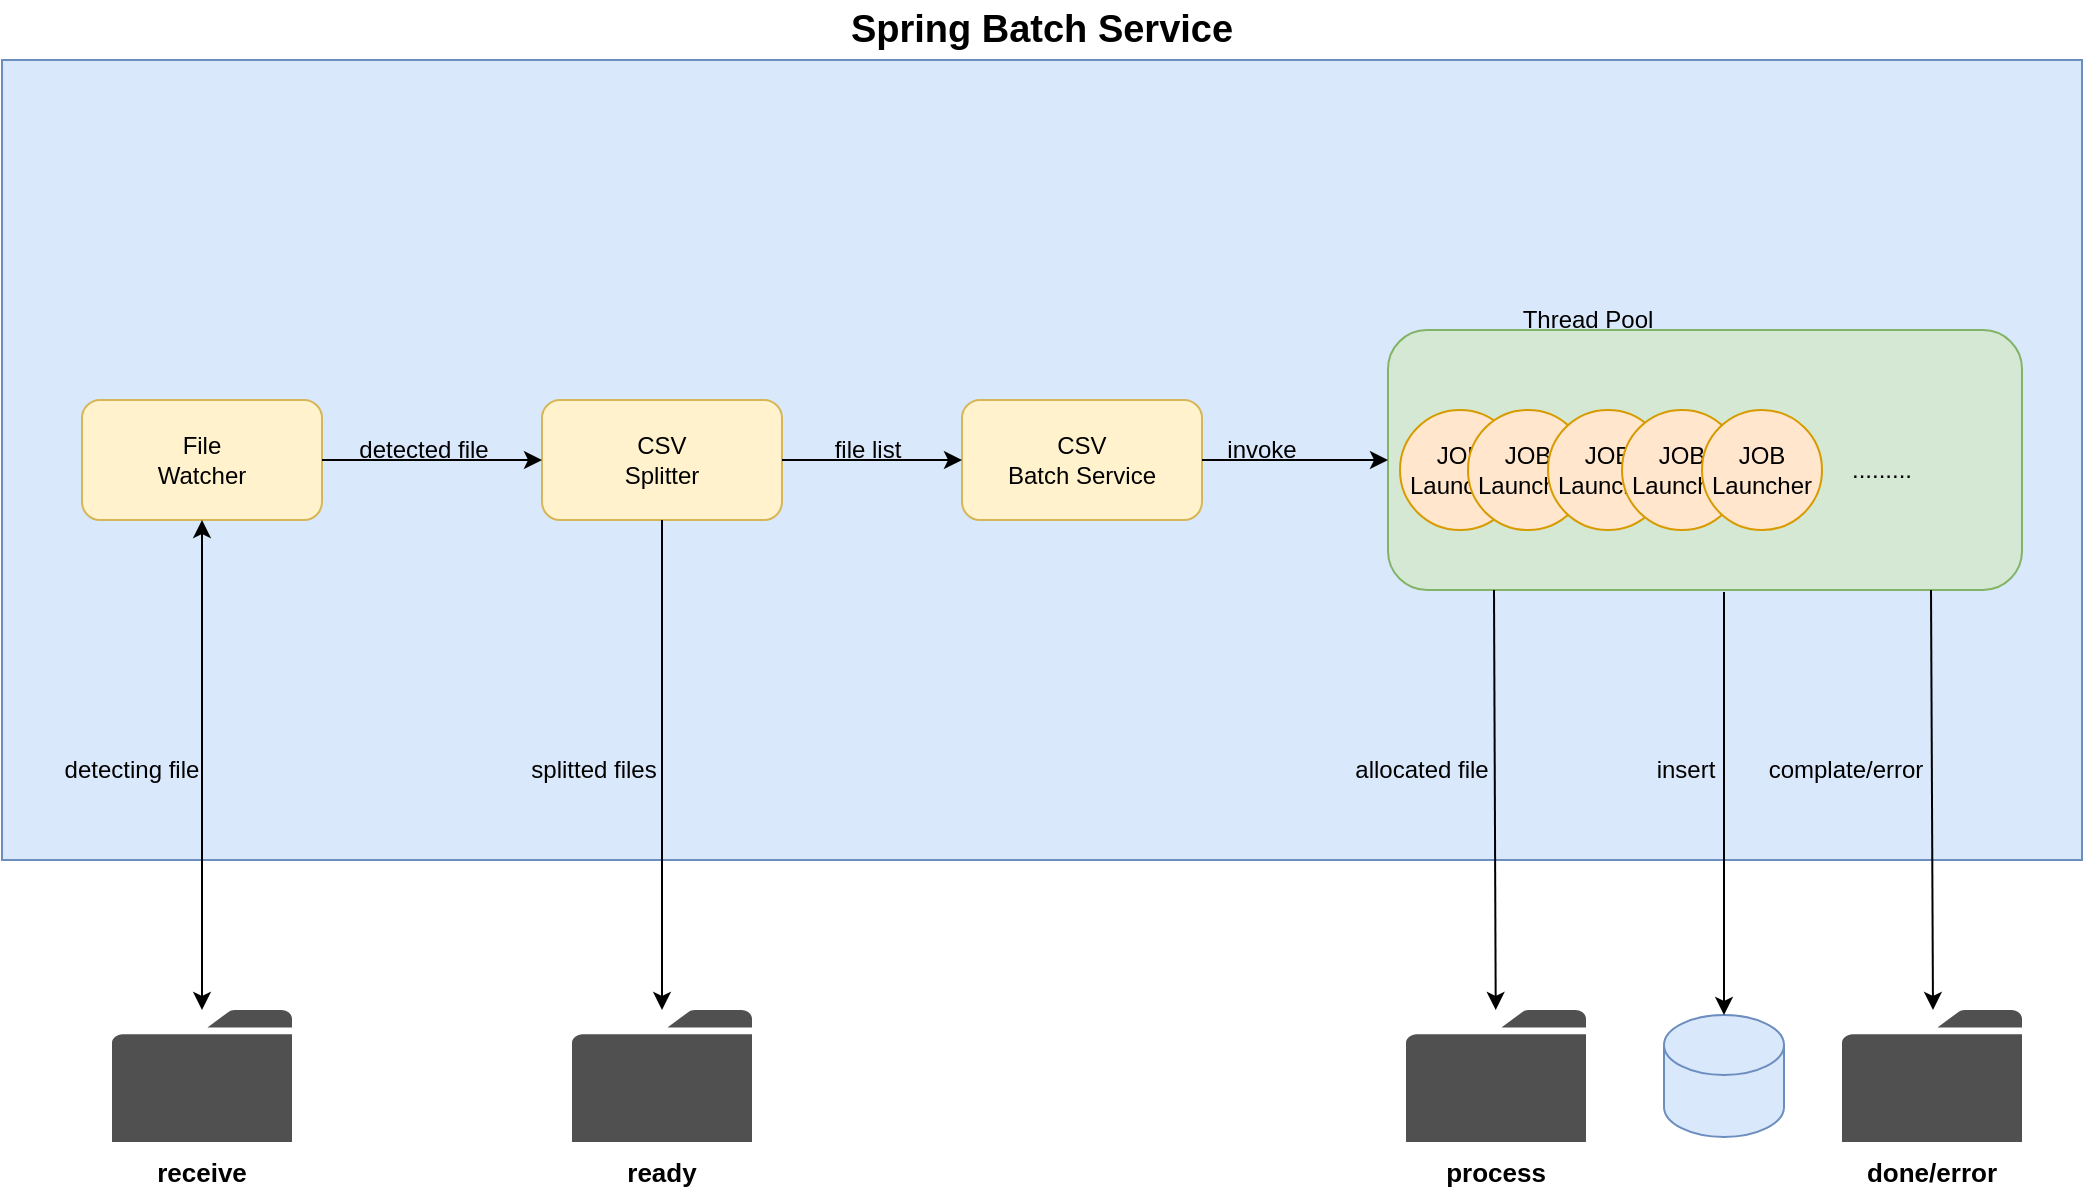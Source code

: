 <mxfile version="24.7.17">
  <diagram name="페이지-1" id="hkT9jMrc2nKXEr8T4aD-">
    <mxGraphModel dx="1434" dy="836" grid="1" gridSize="10" guides="1" tooltips="1" connect="1" arrows="1" fold="1" page="1" pageScale="1" pageWidth="1169" pageHeight="827" math="0" shadow="0">
      <root>
        <mxCell id="0" />
        <mxCell id="1" parent="0" />
        <mxCell id="lt3kHcR5F5TgHOiNlzPF-4" value="" style="sketch=0;pointerEvents=1;shadow=0;dashed=0;html=1;strokeColor=none;fillColor=#505050;labelPosition=center;verticalLabelPosition=bottom;verticalAlign=top;outlineConnect=0;align=center;shape=mxgraph.office.concepts.folder;" vertex="1" parent="1">
          <mxGeometry x="115" y="615" width="90" height="66" as="geometry" />
        </mxCell>
        <mxCell id="lt3kHcR5F5TgHOiNlzPF-5" value="" style="rounded=0;whiteSpace=wrap;html=1;fillColor=#dae8fc;strokeColor=#6c8ebf;" vertex="1" parent="1">
          <mxGeometry x="60" y="140" width="1040" height="400" as="geometry" />
        </mxCell>
        <mxCell id="lt3kHcR5F5TgHOiNlzPF-6" value="" style="shape=cylinder3;whiteSpace=wrap;html=1;boundedLbl=1;backgroundOutline=1;size=15;fillColor=#dae8fc;strokeColor=#6c8ebf;" vertex="1" parent="1">
          <mxGeometry x="891" y="617.5" width="60" height="61" as="geometry" />
        </mxCell>
        <mxCell id="lt3kHcR5F5TgHOiNlzPF-7" value="File&lt;div&gt;Watcher&lt;/div&gt;" style="rounded=1;whiteSpace=wrap;html=1;fillColor=#fff2cc;strokeColor=#d6b656;" vertex="1" parent="1">
          <mxGeometry x="100" y="310" width="120" height="60" as="geometry" />
        </mxCell>
        <mxCell id="lt3kHcR5F5TgHOiNlzPF-8" value="&lt;b&gt;&lt;font style=&quot;font-size: 19px;&quot;&gt;Spring Batch Service&lt;/font&gt;&lt;/b&gt;" style="text;html=1;align=center;verticalAlign=middle;whiteSpace=wrap;rounded=0;" vertex="1" parent="1">
          <mxGeometry x="450" y="110" width="260" height="30" as="geometry" />
        </mxCell>
        <mxCell id="lt3kHcR5F5TgHOiNlzPF-9" value="" style="endArrow=classic;startArrow=classic;html=1;rounded=0;entryX=0.5;entryY=1;entryDx=0;entryDy=0;" edge="1" parent="1" source="lt3kHcR5F5TgHOiNlzPF-4" target="lt3kHcR5F5TgHOiNlzPF-7">
          <mxGeometry width="50" height="50" relative="1" as="geometry">
            <mxPoint x="560" y="450" as="sourcePoint" />
            <mxPoint x="610" y="400" as="targetPoint" />
          </mxGeometry>
        </mxCell>
        <mxCell id="lt3kHcR5F5TgHOiNlzPF-10" value="detecting file" style="text;html=1;align=center;verticalAlign=middle;whiteSpace=wrap;rounded=0;" vertex="1" parent="1">
          <mxGeometry x="90" y="480" width="70" height="30" as="geometry" />
        </mxCell>
        <mxCell id="lt3kHcR5F5TgHOiNlzPF-11" value="CSV&lt;div&gt;Splitter&lt;/div&gt;" style="rounded=1;whiteSpace=wrap;html=1;fillColor=#fff2cc;strokeColor=#d6b656;" vertex="1" parent="1">
          <mxGeometry x="330" y="310" width="120" height="60" as="geometry" />
        </mxCell>
        <mxCell id="lt3kHcR5F5TgHOiNlzPF-12" value="" style="endArrow=classic;html=1;rounded=0;exitX=1;exitY=0.5;exitDx=0;exitDy=0;entryX=0;entryY=0.5;entryDx=0;entryDy=0;" edge="1" parent="1" source="lt3kHcR5F5TgHOiNlzPF-7" target="lt3kHcR5F5TgHOiNlzPF-11">
          <mxGeometry width="50" height="50" relative="1" as="geometry">
            <mxPoint x="560" y="450" as="sourcePoint" />
            <mxPoint x="610" y="400" as="targetPoint" />
          </mxGeometry>
        </mxCell>
        <mxCell id="lt3kHcR5F5TgHOiNlzPF-13" value="detected file" style="text;html=1;align=center;verticalAlign=middle;whiteSpace=wrap;rounded=0;" vertex="1" parent="1">
          <mxGeometry x="231" y="320" width="80" height="30" as="geometry" />
        </mxCell>
        <mxCell id="lt3kHcR5F5TgHOiNlzPF-14" value="" style="sketch=0;pointerEvents=1;shadow=0;dashed=0;html=1;strokeColor=none;fillColor=#505050;labelPosition=center;verticalLabelPosition=bottom;verticalAlign=top;outlineConnect=0;align=center;shape=mxgraph.office.concepts.folder;" vertex="1" parent="1">
          <mxGeometry x="345" y="615" width="90" height="66" as="geometry" />
        </mxCell>
        <mxCell id="lt3kHcR5F5TgHOiNlzPF-15" value="" style="endArrow=classic;html=1;rounded=0;exitX=0.5;exitY=1;exitDx=0;exitDy=0;" edge="1" parent="1" source="lt3kHcR5F5TgHOiNlzPF-11" target="lt3kHcR5F5TgHOiNlzPF-14">
          <mxGeometry width="50" height="50" relative="1" as="geometry">
            <mxPoint x="560" y="450" as="sourcePoint" />
            <mxPoint x="610" y="400" as="targetPoint" />
          </mxGeometry>
        </mxCell>
        <mxCell id="lt3kHcR5F5TgHOiNlzPF-16" value="splitted files" style="text;html=1;align=center;verticalAlign=middle;whiteSpace=wrap;rounded=0;" vertex="1" parent="1">
          <mxGeometry x="316" y="480" width="80" height="30" as="geometry" />
        </mxCell>
        <mxCell id="lt3kHcR5F5TgHOiNlzPF-17" value="CSV&lt;div&gt;Batch Service&lt;/div&gt;" style="rounded=1;whiteSpace=wrap;html=1;fillColor=#fff2cc;strokeColor=#d6b656;" vertex="1" parent="1">
          <mxGeometry x="540" y="310" width="120" height="60" as="geometry" />
        </mxCell>
        <mxCell id="lt3kHcR5F5TgHOiNlzPF-18" value="" style="endArrow=classic;html=1;rounded=0;exitX=1;exitY=0.5;exitDx=0;exitDy=0;entryX=0;entryY=0.5;entryDx=0;entryDy=0;" edge="1" parent="1" source="lt3kHcR5F5TgHOiNlzPF-11" target="lt3kHcR5F5TgHOiNlzPF-17">
          <mxGeometry width="50" height="50" relative="1" as="geometry">
            <mxPoint x="560" y="450" as="sourcePoint" />
            <mxPoint x="610" y="400" as="targetPoint" />
          </mxGeometry>
        </mxCell>
        <mxCell id="lt3kHcR5F5TgHOiNlzPF-20" value="file list" style="text;html=1;align=center;verticalAlign=middle;whiteSpace=wrap;rounded=0;" vertex="1" parent="1">
          <mxGeometry x="453" y="320" width="80" height="30" as="geometry" />
        </mxCell>
        <mxCell id="lt3kHcR5F5TgHOiNlzPF-25" value="" style="rounded=1;whiteSpace=wrap;html=1;fillColor=#d5e8d4;strokeColor=#82b366;" vertex="1" parent="1">
          <mxGeometry x="753" y="275" width="317" height="130" as="geometry" />
        </mxCell>
        <mxCell id="lt3kHcR5F5TgHOiNlzPF-26" value="JOB&lt;div&gt;Launcher&lt;br&gt;&lt;/div&gt;" style="ellipse;whiteSpace=wrap;html=1;aspect=fixed;fillColor=#ffe6cc;strokeColor=#d79b00;" vertex="1" parent="1">
          <mxGeometry x="759" y="315" width="60" height="60" as="geometry" />
        </mxCell>
        <mxCell id="lt3kHcR5F5TgHOiNlzPF-27" value="JOB&lt;div&gt;Launcher&lt;br&gt;&lt;/div&gt;" style="ellipse;whiteSpace=wrap;html=1;aspect=fixed;fillColor=#ffe6cc;strokeColor=#d79b00;" vertex="1" parent="1">
          <mxGeometry x="793" y="315" width="60" height="60" as="geometry" />
        </mxCell>
        <mxCell id="lt3kHcR5F5TgHOiNlzPF-22" value="&lt;div&gt;JOB&lt;/div&gt;&lt;div&gt;Launcher&lt;/div&gt;" style="ellipse;whiteSpace=wrap;html=1;aspect=fixed;fillColor=#ffe6cc;strokeColor=#d79b00;" vertex="1" parent="1">
          <mxGeometry x="833" y="315" width="60" height="60" as="geometry" />
        </mxCell>
        <mxCell id="lt3kHcR5F5TgHOiNlzPF-30" value="........." style="text;html=1;align=center;verticalAlign=middle;whiteSpace=wrap;rounded=0;" vertex="1" parent="1">
          <mxGeometry x="960" y="330" width="80" height="30" as="geometry" />
        </mxCell>
        <mxCell id="lt3kHcR5F5TgHOiNlzPF-31" value="Thread Pool" style="text;html=1;align=center;verticalAlign=middle;whiteSpace=wrap;rounded=0;" vertex="1" parent="1">
          <mxGeometry x="813" y="255" width="80" height="30" as="geometry" />
        </mxCell>
        <mxCell id="lt3kHcR5F5TgHOiNlzPF-32" value="" style="endArrow=classic;html=1;rounded=0;exitX=1;exitY=0.5;exitDx=0;exitDy=0;entryX=0;entryY=0.5;entryDx=0;entryDy=0;" edge="1" parent="1" source="lt3kHcR5F5TgHOiNlzPF-17" target="lt3kHcR5F5TgHOiNlzPF-25">
          <mxGeometry width="50" height="50" relative="1" as="geometry">
            <mxPoint x="560" y="450" as="sourcePoint" />
            <mxPoint x="830" y="340" as="targetPoint" />
          </mxGeometry>
        </mxCell>
        <mxCell id="lt3kHcR5F5TgHOiNlzPF-33" value="invoke" style="text;html=1;align=center;verticalAlign=middle;whiteSpace=wrap;rounded=0;" vertex="1" parent="1">
          <mxGeometry x="650" y="320" width="80" height="30" as="geometry" />
        </mxCell>
        <mxCell id="lt3kHcR5F5TgHOiNlzPF-36" value="&lt;div&gt;JOB&lt;/div&gt;&lt;div&gt;Launcher&lt;/div&gt;" style="ellipse;whiteSpace=wrap;html=1;aspect=fixed;fillColor=#ffe6cc;strokeColor=#d79b00;" vertex="1" parent="1">
          <mxGeometry x="870" y="315" width="60" height="60" as="geometry" />
        </mxCell>
        <mxCell id="lt3kHcR5F5TgHOiNlzPF-37" value="&lt;div&gt;JOB&lt;/div&gt;&lt;div&gt;Launcher&lt;/div&gt;" style="ellipse;whiteSpace=wrap;html=1;aspect=fixed;fillColor=#ffe6cc;strokeColor=#d79b00;" vertex="1" parent="1">
          <mxGeometry x="910" y="315" width="60" height="60" as="geometry" />
        </mxCell>
        <mxCell id="lt3kHcR5F5TgHOiNlzPF-38" value="" style="sketch=0;pointerEvents=1;shadow=0;dashed=0;html=1;strokeColor=none;fillColor=#505050;labelPosition=center;verticalLabelPosition=bottom;verticalAlign=top;outlineConnect=0;align=center;shape=mxgraph.office.concepts.folder;" vertex="1" parent="1">
          <mxGeometry x="762" y="615" width="90" height="66" as="geometry" />
        </mxCell>
        <mxCell id="lt3kHcR5F5TgHOiNlzPF-39" value="" style="endArrow=classic;html=1;rounded=0;" edge="1" parent="1" target="lt3kHcR5F5TgHOiNlzPF-38">
          <mxGeometry width="50" height="50" relative="1" as="geometry">
            <mxPoint x="806" y="405" as="sourcePoint" />
            <mxPoint x="806.861" y="610" as="targetPoint" />
          </mxGeometry>
        </mxCell>
        <mxCell id="lt3kHcR5F5TgHOiNlzPF-40" value="" style="sketch=0;pointerEvents=1;shadow=0;dashed=0;html=1;strokeColor=none;fillColor=#505050;labelPosition=center;verticalLabelPosition=bottom;verticalAlign=top;outlineConnect=0;align=center;shape=mxgraph.office.concepts.folder;" vertex="1" parent="1">
          <mxGeometry x="980" y="615" width="90" height="66" as="geometry" />
        </mxCell>
        <mxCell id="lt3kHcR5F5TgHOiNlzPF-41" value="" style="endArrow=classic;html=1;rounded=0;" edge="1" parent="1">
          <mxGeometry width="50" height="50" relative="1" as="geometry">
            <mxPoint x="1024.5" y="405" as="sourcePoint" />
            <mxPoint x="1025.5" y="615" as="targetPoint" />
          </mxGeometry>
        </mxCell>
        <mxCell id="lt3kHcR5F5TgHOiNlzPF-42" value="" style="endArrow=classic;html=1;rounded=0;exitX=0.53;exitY=1.008;exitDx=0;exitDy=0;entryX=0.5;entryY=0;entryDx=0;entryDy=0;entryPerimeter=0;exitPerimeter=0;" edge="1" parent="1" source="lt3kHcR5F5TgHOiNlzPF-25" target="lt3kHcR5F5TgHOiNlzPF-6">
          <mxGeometry width="50" height="50" relative="1" as="geometry">
            <mxPoint x="1034.5" y="415" as="sourcePoint" />
            <mxPoint x="1035.5" y="625" as="targetPoint" />
          </mxGeometry>
        </mxCell>
        <mxCell id="lt3kHcR5F5TgHOiNlzPF-43" value="allocated file" style="text;html=1;align=center;verticalAlign=middle;whiteSpace=wrap;rounded=0;" vertex="1" parent="1">
          <mxGeometry x="730" y="480" width="80" height="30" as="geometry" />
        </mxCell>
        <mxCell id="lt3kHcR5F5TgHOiNlzPF-44" value="&lt;b&gt;&lt;font style=&quot;font-size: 13px;&quot;&gt;receive&lt;/font&gt;&lt;/b&gt;" style="text;html=1;align=center;verticalAlign=middle;whiteSpace=wrap;rounded=0;" vertex="1" parent="1">
          <mxGeometry x="125" y="681" width="70" height="30" as="geometry" />
        </mxCell>
        <mxCell id="lt3kHcR5F5TgHOiNlzPF-45" value="&lt;span style=&quot;font-size: 13px;&quot;&gt;&lt;b&gt;ready&lt;/b&gt;&lt;/span&gt;" style="text;html=1;align=center;verticalAlign=middle;whiteSpace=wrap;rounded=0;" vertex="1" parent="1">
          <mxGeometry x="355" y="681" width="70" height="30" as="geometry" />
        </mxCell>
        <mxCell id="lt3kHcR5F5TgHOiNlzPF-46" value="&lt;span style=&quot;font-size: 13px;&quot;&gt;&lt;b&gt;process&lt;/b&gt;&lt;/span&gt;" style="text;html=1;align=center;verticalAlign=middle;whiteSpace=wrap;rounded=0;" vertex="1" parent="1">
          <mxGeometry x="772" y="681" width="70" height="30" as="geometry" />
        </mxCell>
        <mxCell id="lt3kHcR5F5TgHOiNlzPF-47" value="&lt;span style=&quot;font-size: 13px;&quot;&gt;&lt;b&gt;done/error&lt;/b&gt;&lt;/span&gt;" style="text;html=1;align=center;verticalAlign=middle;whiteSpace=wrap;rounded=0;" vertex="1" parent="1">
          <mxGeometry x="990" y="681" width="70" height="30" as="geometry" />
        </mxCell>
        <mxCell id="lt3kHcR5F5TgHOiNlzPF-48" value="complate/error" style="text;html=1;align=center;verticalAlign=middle;whiteSpace=wrap;rounded=0;" vertex="1" parent="1">
          <mxGeometry x="942" y="480" width="80" height="30" as="geometry" />
        </mxCell>
        <mxCell id="lt3kHcR5F5TgHOiNlzPF-49" value="insert" style="text;html=1;align=center;verticalAlign=middle;whiteSpace=wrap;rounded=0;" vertex="1" parent="1">
          <mxGeometry x="862" y="480" width="80" height="30" as="geometry" />
        </mxCell>
      </root>
    </mxGraphModel>
  </diagram>
</mxfile>
